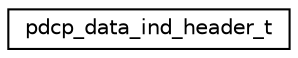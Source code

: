 digraph "Graphical Class Hierarchy"
{
 // LATEX_PDF_SIZE
  edge [fontname="Helvetica",fontsize="10",labelfontname="Helvetica",labelfontsize="10"];
  node [fontname="Helvetica",fontsize="10",shape=record];
  rankdir="LR";
  Node0 [label="pdcp_data_ind_header_t",height=0.2,width=0.4,color="black", fillcolor="white", style="filled",URL="$structpdcp__data__ind__header__t.html",tooltip=" "];
}
